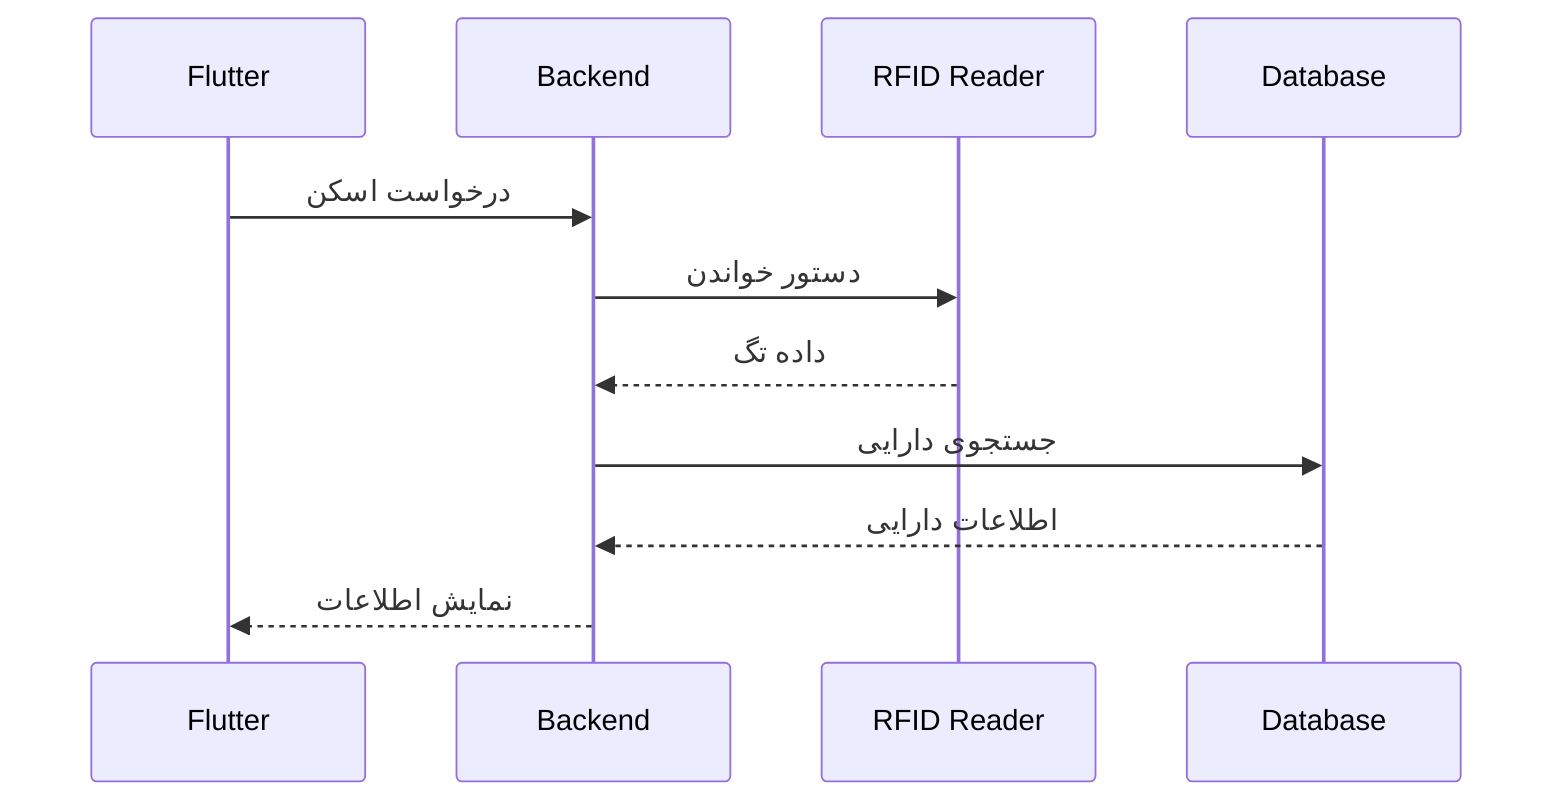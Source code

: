 sequenceDiagram
    participant F as Flutter
    participant B as Backend
    participant R as RFID Reader
    participant D as Database
    
    F->>B: درخواست اسکن
    B->>R: دستور خواندن
    R-->>B: داده تگ
    B->>D: جستجوی دارایی
    D-->>B: اطلاعات دارایی
    B-->>F: نمایش اطلاعات